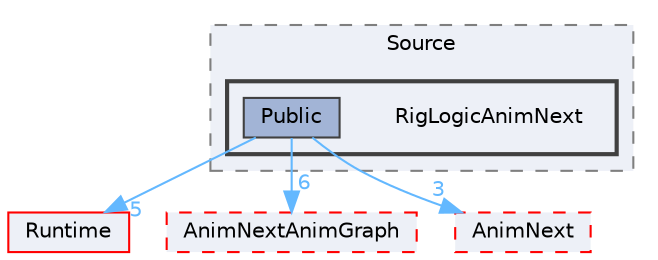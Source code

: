 digraph "RigLogicAnimNext"
{
 // INTERACTIVE_SVG=YES
 // LATEX_PDF_SIZE
  bgcolor="transparent";
  edge [fontname=Helvetica,fontsize=10,labelfontname=Helvetica,labelfontsize=10];
  node [fontname=Helvetica,fontsize=10,shape=box,height=0.2,width=0.4];
  compound=true
  subgraph clusterdir_14a249c355439698d061fd6f8135a563 {
    graph [ bgcolor="#edf0f7", pencolor="grey50", label="Source", fontname=Helvetica,fontsize=10 style="filled,dashed", URL="dir_14a249c355439698d061fd6f8135a563.html",tooltip=""]
  subgraph clusterdir_82d4198883e87573faf828448675e7d0 {
    graph [ bgcolor="#edf0f7", pencolor="grey25", label="", fontname=Helvetica,fontsize=10 style="filled,bold", URL="dir_82d4198883e87573faf828448675e7d0.html",tooltip=""]
    dir_82d4198883e87573faf828448675e7d0 [shape=plaintext, label="RigLogicAnimNext"];
  dir_85e40c4ad7308d4dca876c14a5f042f3 [label="Public", fillcolor="#a2b4d6", color="grey25", style="filled", URL="dir_85e40c4ad7308d4dca876c14a5f042f3.html",tooltip=""];
  }
  }
  dir_7536b172fbd480bfd146a1b1acd6856b [label="Runtime", fillcolor="#edf0f7", color="red", style="filled", URL="dir_7536b172fbd480bfd146a1b1acd6856b.html",tooltip=""];
  dir_810494446f570897aa4f80899db095f4 [label="AnimNextAnimGraph", fillcolor="#edf0f7", color="red", style="filled,dashed", URL="dir_810494446f570897aa4f80899db095f4.html",tooltip=""];
  dir_ebfc70b225cdd53f599c3ad0db76b4bf [label="AnimNext", fillcolor="#edf0f7", color="red", style="filled,dashed", URL="dir_ebfc70b225cdd53f599c3ad0db76b4bf.html",tooltip=""];
  dir_85e40c4ad7308d4dca876c14a5f042f3->dir_7536b172fbd480bfd146a1b1acd6856b [headlabel="5", labeldistance=1.5 headhref="dir_000822_000984.html" href="dir_000822_000984.html" color="steelblue1" fontcolor="steelblue1"];
  dir_85e40c4ad7308d4dca876c14a5f042f3->dir_810494446f570897aa4f80899db095f4 [headlabel="6", labeldistance=1.5 headhref="dir_000822_000044.html" href="dir_000822_000044.html" color="steelblue1" fontcolor="steelblue1"];
  dir_85e40c4ad7308d4dca876c14a5f042f3->dir_ebfc70b225cdd53f599c3ad0db76b4bf [headlabel="3", labeldistance=1.5 headhref="dir_000822_000042.html" href="dir_000822_000042.html" color="steelblue1" fontcolor="steelblue1"];
}

